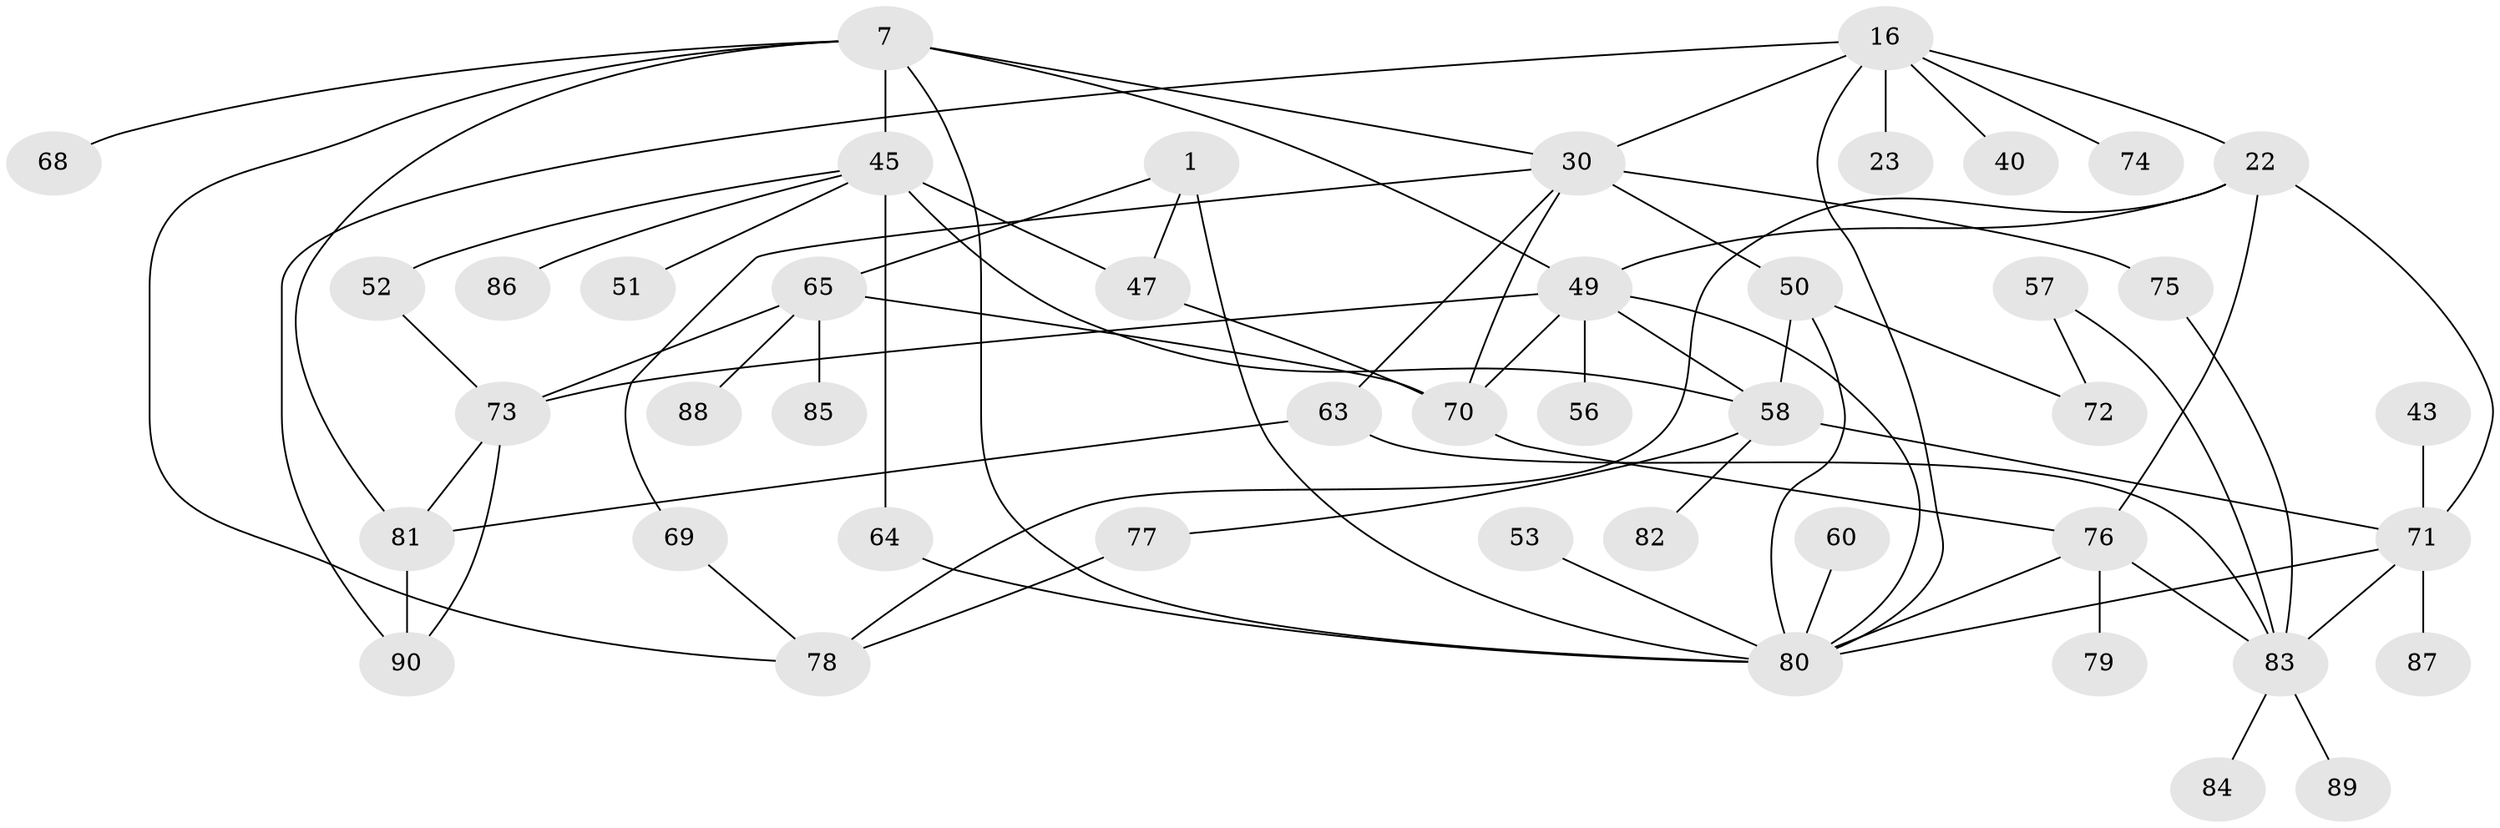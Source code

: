 // original degree distribution, {6: 0.03333333333333333, 8: 0.011111111111111112, 7: 0.022222222222222223, 2: 0.2111111111111111, 3: 0.24444444444444444, 4: 0.18888888888888888, 5: 0.06666666666666667, 1: 0.2222222222222222}
// Generated by graph-tools (version 1.1) at 2025/41/03/09/25 04:41:16]
// undirected, 45 vertices, 72 edges
graph export_dot {
graph [start="1"]
  node [color=gray90,style=filled];
  1;
  7 [super="+4"];
  16 [super="+5"];
  22 [super="+18"];
  23;
  30 [super="+21"];
  40;
  43;
  45 [super="+8"];
  47 [super="+9"];
  49 [super="+12+42+48"];
  50 [super="+34"];
  51;
  52;
  53;
  56;
  57;
  58 [super="+11+54"];
  60;
  63;
  64;
  65 [super="+24"];
  68;
  69;
  70 [super="+61"];
  71 [super="+37+17+67+27"];
  72;
  73 [super="+59"];
  74;
  75;
  76 [super="+55"];
  77;
  78 [super="+15+10+36"];
  79;
  80 [super="+13+39+33"];
  81 [super="+28"];
  82;
  83 [super="+19+26+29+38"];
  84;
  85;
  86;
  87;
  88;
  89;
  90 [super="+31+66"];
  1 -- 47 [weight=2];
  1 -- 65;
  1 -- 80 [weight=3];
  7 -- 30;
  7 -- 81;
  7 -- 49 [weight=2];
  7 -- 80;
  7 -- 68;
  7 -- 45 [weight=2];
  7 -- 78;
  16 -- 23;
  16 -- 22 [weight=2];
  16 -- 30 [weight=2];
  16 -- 40;
  16 -- 74;
  16 -- 90;
  16 -- 80;
  22 -- 76;
  22 -- 78;
  22 -- 71;
  22 -- 49;
  30 -- 50;
  30 -- 75;
  30 -- 69;
  30 -- 63;
  30 -- 70;
  43 -- 71;
  45 -- 51;
  45 -- 64;
  45 -- 86;
  45 -- 52;
  45 -- 47;
  45 -- 58;
  47 -- 70;
  49 -- 73 [weight=2];
  49 -- 58 [weight=2];
  49 -- 80 [weight=2];
  49 -- 70;
  49 -- 56;
  50 -- 72;
  50 -- 80;
  50 -- 58;
  52 -- 73;
  53 -- 80;
  57 -- 72;
  57 -- 83;
  58 -- 71 [weight=2];
  58 -- 82;
  58 -- 77;
  60 -- 80;
  63 -- 83;
  63 -- 81;
  64 -- 80;
  65 -- 70;
  65 -- 85;
  65 -- 88;
  65 -- 73;
  69 -- 78;
  70 -- 76;
  71 -- 83 [weight=2];
  71 -- 87;
  71 -- 80 [weight=2];
  73 -- 81;
  73 -- 90;
  75 -- 83;
  76 -- 79;
  76 -- 83;
  76 -- 80;
  77 -- 78;
  81 -- 90 [weight=2];
  83 -- 84;
  83 -- 89;
}
